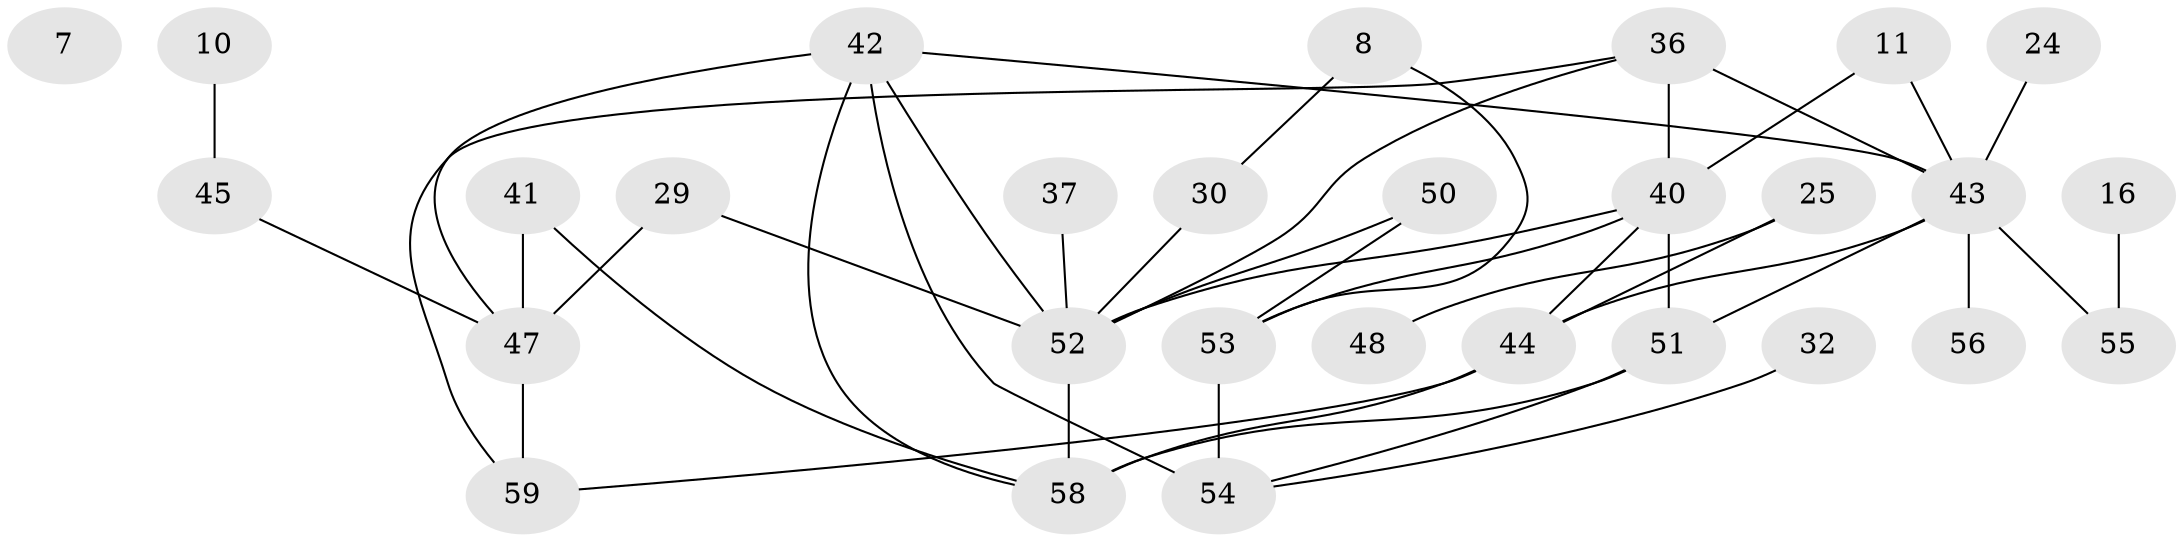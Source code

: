 // original degree distribution, {3: 0.3050847457627119, 2: 0.2542372881355932, 1: 0.1694915254237288, 8: 0.01694915254237288, 0: 0.01694915254237288, 6: 0.05084745762711865, 4: 0.15254237288135594, 5: 0.03389830508474576}
// Generated by graph-tools (version 1.1) at 2025/02/03/05/25 17:02:34]
// undirected, 29 vertices, 43 edges
graph export_dot {
graph [start="1"]
  node [color=gray90,style=filled];
  7;
  8;
  10;
  11 [super="+9"];
  16;
  24;
  25;
  29;
  30;
  32;
  36 [super="+18"];
  37;
  40 [super="+17+35"];
  41;
  42 [super="+19+20+27+28"];
  43 [super="+4"];
  44 [super="+5+34"];
  45;
  47 [super="+2+13"];
  48;
  50;
  51 [super="+33"];
  52 [super="+49+31"];
  53;
  54 [super="+38+39"];
  55;
  56;
  58 [super="+46"];
  59 [super="+57"];
  8 -- 30;
  8 -- 53;
  10 -- 45;
  11 -- 43 [weight=2];
  11 -- 40;
  16 -- 55;
  24 -- 43;
  25 -- 48;
  25 -- 44;
  29 -- 47;
  29 -- 52;
  30 -- 52;
  32 -- 54;
  36 -- 59;
  36 -- 43 [weight=2];
  36 -- 40;
  36 -- 52;
  37 -- 52;
  40 -- 44;
  40 -- 51;
  40 -- 53;
  40 -- 52;
  41 -- 47;
  41 -- 58;
  42 -- 52 [weight=2];
  42 -- 54 [weight=2];
  42 -- 58;
  42 -- 43 [weight=2];
  42 -- 47 [weight=2];
  43 -- 55;
  43 -- 56;
  43 -- 44;
  43 -- 51;
  44 -- 58 [weight=2];
  44 -- 59 [weight=2];
  45 -- 47;
  47 -- 59 [weight=2];
  50 -- 52;
  50 -- 53;
  51 -- 54;
  51 -- 58;
  52 -- 58 [weight=2];
  53 -- 54;
}
